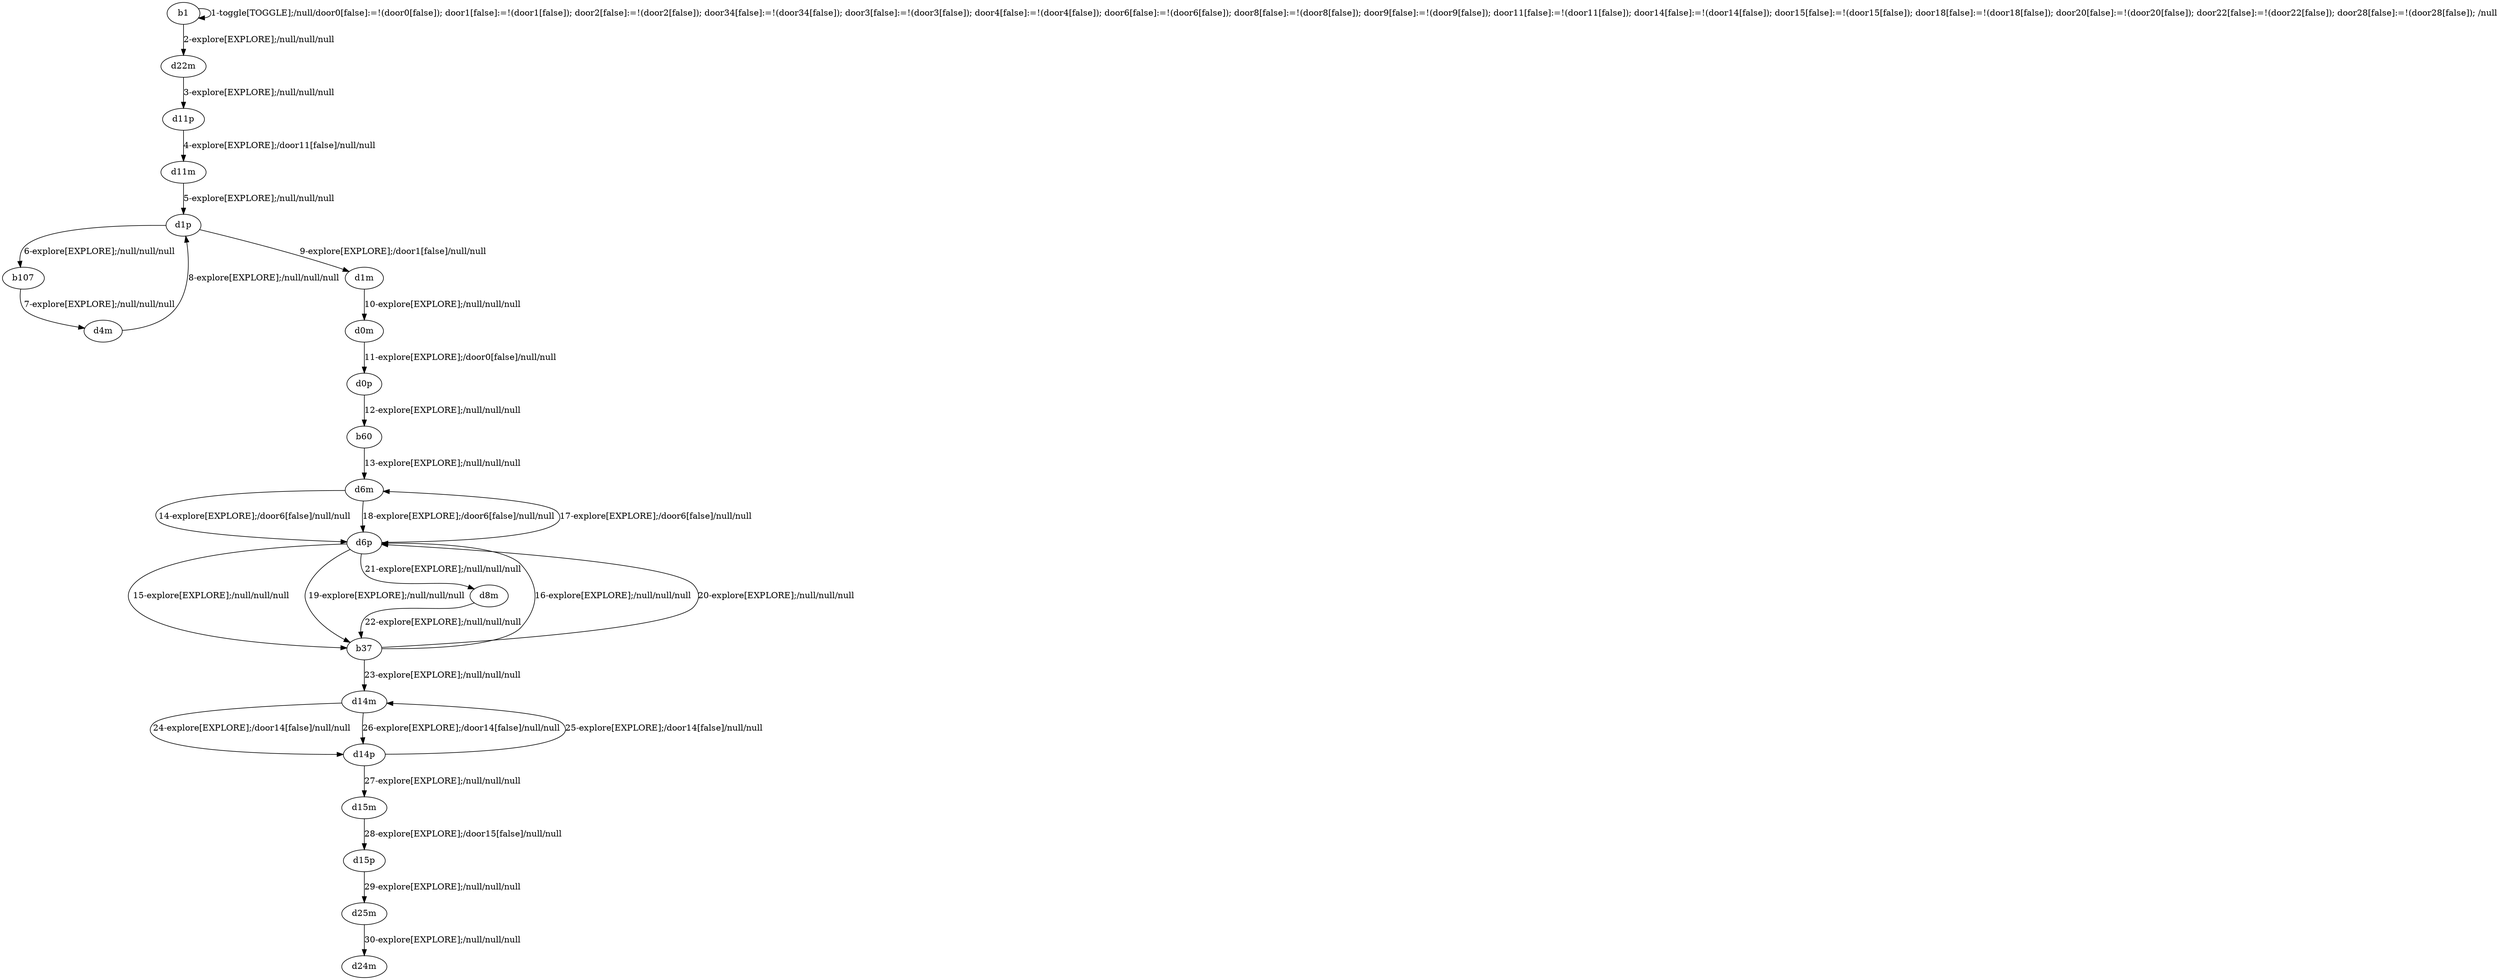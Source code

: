 # Total number of goals covered by this test: 1
# d6p --> d6m

digraph g {
"b1" -> "b1" [label = "1-toggle[TOGGLE];/null/door0[false]:=!(door0[false]); door1[false]:=!(door1[false]); door2[false]:=!(door2[false]); door34[false]:=!(door34[false]); door3[false]:=!(door3[false]); door4[false]:=!(door4[false]); door6[false]:=!(door6[false]); door8[false]:=!(door8[false]); door9[false]:=!(door9[false]); door11[false]:=!(door11[false]); door14[false]:=!(door14[false]); door15[false]:=!(door15[false]); door18[false]:=!(door18[false]); door20[false]:=!(door20[false]); door22[false]:=!(door22[false]); door28[false]:=!(door28[false]); /null"];
"b1" -> "d22m" [label = "2-explore[EXPLORE];/null/null/null"];
"d22m" -> "d11p" [label = "3-explore[EXPLORE];/null/null/null"];
"d11p" -> "d11m" [label = "4-explore[EXPLORE];/door11[false]/null/null"];
"d11m" -> "d1p" [label = "5-explore[EXPLORE];/null/null/null"];
"d1p" -> "b107" [label = "6-explore[EXPLORE];/null/null/null"];
"b107" -> "d4m" [label = "7-explore[EXPLORE];/null/null/null"];
"d4m" -> "d1p" [label = "8-explore[EXPLORE];/null/null/null"];
"d1p" -> "d1m" [label = "9-explore[EXPLORE];/door1[false]/null/null"];
"d1m" -> "d0m" [label = "10-explore[EXPLORE];/null/null/null"];
"d0m" -> "d0p" [label = "11-explore[EXPLORE];/door0[false]/null/null"];
"d0p" -> "b60" [label = "12-explore[EXPLORE];/null/null/null"];
"b60" -> "d6m" [label = "13-explore[EXPLORE];/null/null/null"];
"d6m" -> "d6p" [label = "14-explore[EXPLORE];/door6[false]/null/null"];
"d6p" -> "b37" [label = "15-explore[EXPLORE];/null/null/null"];
"b37" -> "d6p" [label = "16-explore[EXPLORE];/null/null/null"];
"d6p" -> "d6m" [label = "17-explore[EXPLORE];/door6[false]/null/null"];
"d6m" -> "d6p" [label = "18-explore[EXPLORE];/door6[false]/null/null"];
"d6p" -> "b37" [label = "19-explore[EXPLORE];/null/null/null"];
"b37" -> "d6p" [label = "20-explore[EXPLORE];/null/null/null"];
"d6p" -> "d8m" [label = "21-explore[EXPLORE];/null/null/null"];
"d8m" -> "b37" [label = "22-explore[EXPLORE];/null/null/null"];
"b37" -> "d14m" [label = "23-explore[EXPLORE];/null/null/null"];
"d14m" -> "d14p" [label = "24-explore[EXPLORE];/door14[false]/null/null"];
"d14p" -> "d14m" [label = "25-explore[EXPLORE];/door14[false]/null/null"];
"d14m" -> "d14p" [label = "26-explore[EXPLORE];/door14[false]/null/null"];
"d14p" -> "d15m" [label = "27-explore[EXPLORE];/null/null/null"];
"d15m" -> "d15p" [label = "28-explore[EXPLORE];/door15[false]/null/null"];
"d15p" -> "d25m" [label = "29-explore[EXPLORE];/null/null/null"];
"d25m" -> "d24m" [label = "30-explore[EXPLORE];/null/null/null"];
}